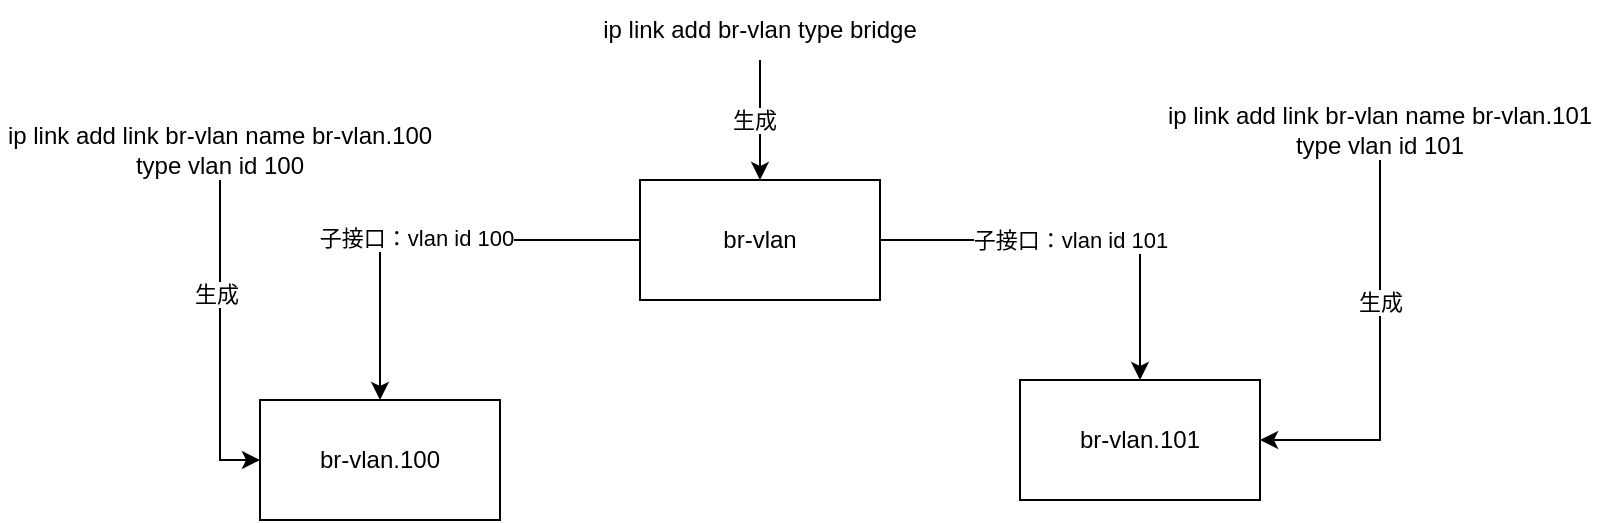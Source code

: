 <mxfile version="27.1.1">
  <diagram name="第 1 页" id="VOpmgVEXg-oSk0ZmS-H0">
    <mxGraphModel dx="914" dy="637" grid="1" gridSize="10" guides="1" tooltips="1" connect="1" arrows="1" fold="1" page="1" pageScale="1" pageWidth="827" pageHeight="1169" math="0" shadow="0">
      <root>
        <mxCell id="0" />
        <mxCell id="1" parent="0" />
        <mxCell id="aShC4JNPMhtuTAqiujVa-4" style="edgeStyle=orthogonalEdgeStyle;rounded=0;orthogonalLoop=1;jettySize=auto;html=1;exitX=0;exitY=0.5;exitDx=0;exitDy=0;" edge="1" parent="1" source="aShC4JNPMhtuTAqiujVa-1" target="aShC4JNPMhtuTAqiujVa-3">
          <mxGeometry relative="1" as="geometry" />
        </mxCell>
        <mxCell id="aShC4JNPMhtuTAqiujVa-5" value="子接口：vlan id 100" style="edgeLabel;html=1;align=center;verticalAlign=middle;resizable=0;points=[];" vertex="1" connectable="0" parent="aShC4JNPMhtuTAqiujVa-4">
          <mxGeometry x="0.091" y="-2" relative="1" as="geometry">
            <mxPoint x="2" y="1" as="offset" />
          </mxGeometry>
        </mxCell>
        <mxCell id="aShC4JNPMhtuTAqiujVa-6" style="edgeStyle=orthogonalEdgeStyle;rounded=0;orthogonalLoop=1;jettySize=auto;html=1;" edge="1" parent="1" source="aShC4JNPMhtuTAqiujVa-1" target="aShC4JNPMhtuTAqiujVa-2">
          <mxGeometry relative="1" as="geometry" />
        </mxCell>
        <mxCell id="aShC4JNPMhtuTAqiujVa-7" value="子接口：vlan id 101" style="edgeLabel;html=1;align=center;verticalAlign=middle;resizable=0;points=[];" vertex="1" connectable="0" parent="aShC4JNPMhtuTAqiujVa-6">
          <mxGeometry x="-0.056" relative="1" as="geometry">
            <mxPoint as="offset" />
          </mxGeometry>
        </mxCell>
        <mxCell id="aShC4JNPMhtuTAqiujVa-1" value="br-vlan" style="rounded=0;whiteSpace=wrap;html=1;" vertex="1" parent="1">
          <mxGeometry x="350" y="190" width="120" height="60" as="geometry" />
        </mxCell>
        <mxCell id="aShC4JNPMhtuTAqiujVa-2" value="br-vlan.101" style="rounded=0;whiteSpace=wrap;html=1;" vertex="1" parent="1">
          <mxGeometry x="540" y="290" width="120" height="60" as="geometry" />
        </mxCell>
        <mxCell id="aShC4JNPMhtuTAqiujVa-3" value="br-vlan.100" style="rounded=0;whiteSpace=wrap;html=1;" vertex="1" parent="1">
          <mxGeometry x="160" y="300" width="120" height="60" as="geometry" />
        </mxCell>
        <mxCell id="aShC4JNPMhtuTAqiujVa-11" style="edgeStyle=orthogonalEdgeStyle;rounded=0;orthogonalLoop=1;jettySize=auto;html=1;" edge="1" parent="1" source="aShC4JNPMhtuTAqiujVa-10" target="aShC4JNPMhtuTAqiujVa-1">
          <mxGeometry relative="1" as="geometry" />
        </mxCell>
        <mxCell id="aShC4JNPMhtuTAqiujVa-12" value="生成" style="edgeLabel;html=1;align=center;verticalAlign=middle;resizable=0;points=[];" vertex="1" connectable="0" parent="aShC4JNPMhtuTAqiujVa-11">
          <mxGeometry x="-0.017" y="-3" relative="1" as="geometry">
            <mxPoint as="offset" />
          </mxGeometry>
        </mxCell>
        <mxCell id="aShC4JNPMhtuTAqiujVa-10" value="ip link add br-vlan type bridge" style="text;html=1;align=center;verticalAlign=middle;whiteSpace=wrap;rounded=0;" vertex="1" parent="1">
          <mxGeometry x="300" y="100" width="220" height="30" as="geometry" />
        </mxCell>
        <mxCell id="aShC4JNPMhtuTAqiujVa-15" style="edgeStyle=orthogonalEdgeStyle;rounded=0;orthogonalLoop=1;jettySize=auto;html=1;entryX=0;entryY=0.5;entryDx=0;entryDy=0;" edge="1" parent="1" source="aShC4JNPMhtuTAqiujVa-13" target="aShC4JNPMhtuTAqiujVa-3">
          <mxGeometry relative="1" as="geometry" />
        </mxCell>
        <mxCell id="aShC4JNPMhtuTAqiujVa-18" value="生成" style="edgeLabel;html=1;align=center;verticalAlign=middle;resizable=0;points=[];" vertex="1" connectable="0" parent="aShC4JNPMhtuTAqiujVa-15">
          <mxGeometry x="-0.288" y="-2" relative="1" as="geometry">
            <mxPoint as="offset" />
          </mxGeometry>
        </mxCell>
        <mxCell id="aShC4JNPMhtuTAqiujVa-13" value="ip link add link br-vlan name br-vlan.100 type vlan id 100" style="text;html=1;align=center;verticalAlign=middle;whiteSpace=wrap;rounded=0;" vertex="1" parent="1">
          <mxGeometry x="30" y="160" width="220" height="30" as="geometry" />
        </mxCell>
        <mxCell id="aShC4JNPMhtuTAqiujVa-14" value="ip link add link br-vlan name br-vlan.101 type vlan id 101" style="text;html=1;align=center;verticalAlign=middle;whiteSpace=wrap;rounded=0;" vertex="1" parent="1">
          <mxGeometry x="610" y="150" width="220" height="30" as="geometry" />
        </mxCell>
        <mxCell id="aShC4JNPMhtuTAqiujVa-16" style="edgeStyle=orthogonalEdgeStyle;rounded=0;orthogonalLoop=1;jettySize=auto;html=1;entryX=1;entryY=0.5;entryDx=0;entryDy=0;" edge="1" parent="1" source="aShC4JNPMhtuTAqiujVa-14" target="aShC4JNPMhtuTAqiujVa-2">
          <mxGeometry relative="1" as="geometry" />
        </mxCell>
        <mxCell id="aShC4JNPMhtuTAqiujVa-17" value="生成" style="edgeLabel;html=1;align=center;verticalAlign=middle;resizable=0;points=[];" vertex="1" connectable="0" parent="aShC4JNPMhtuTAqiujVa-16">
          <mxGeometry x="-0.29" relative="1" as="geometry">
            <mxPoint as="offset" />
          </mxGeometry>
        </mxCell>
      </root>
    </mxGraphModel>
  </diagram>
</mxfile>
